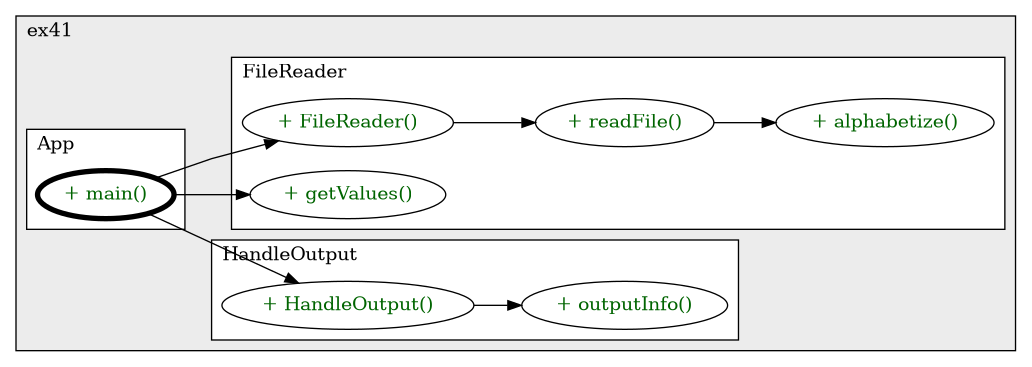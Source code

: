@startuml

/' diagram meta data start
config=CallConfiguration;
{
  "rootMethod": "ex41.App#main(String[])",
  "projectClassification": {
    "searchMode": "OpenProject", // OpenProject, AllProjects
    "includedProjects": "",
    "pathEndKeywords": "*.impl",
    "isClientPath": "",
    "isClientName": "",
    "isTestPath": "",
    "isTestName": "",
    "isMappingPath": "",
    "isMappingName": "",
    "isDataAccessPath": "",
    "isDataAccessName": "",
    "isDataStructurePath": "",
    "isDataStructureName": "",
    "isInterfaceStructuresPath": "",
    "isInterfaceStructuresName": "",
    "isEntryPointPath": "",
    "isEntryPointName": ""
  },
  "graphRestriction": {
    "classPackageExcludeFilter": "",
    "classPackageIncludeFilter": "",
    "classNameExcludeFilter": "",
    "classNameIncludeFilter": "",
    "methodNameExcludeFilter": "",
    "methodNameIncludeFilter": "",
    "removeByInheritance": "", // inheritance/annotation based filtering is done in a second step
    "removeByAnnotation": "",
    "removeByClassPackage": "", // cleanup the graph after inheritance/annotation based filtering is done
    "removeByClassName": "",
    "cutMappings": false,
    "cutEnum": false,
    "cutTests": true,
    "cutClient": true,
    "cutDataAccess": false,
    "cutInterfaceStructures": false,
    "cutDataStructures": false,
    "cutGetterAndSetter": false,
    "cutConstructors": false
  },
  "graphTraversal": {
    "forwardDepth": 3,
    "backwardDepth": 3,
    "classPackageExcludeFilter": "",
    "classPackageIncludeFilter": "",
    "classNameExcludeFilter": "",
    "classNameIncludeFilter": "",
    "methodNameExcludeFilter": "",
    "methodNameIncludeFilter": "",
    "hideMappings": false,
    "hideDataStructures": false,
    "hidePrivateMethods": true,
    "hideInterfaceCalls": true, // indirection: implementation -> interface (is hidden) -> implementation
    "onlyShowApplicationEntryPoints": false // root node is included
  },
  "details": {
    "aggregation": "GroupByClass", // ByClass, GroupByClass, None
    "showMethodParametersTypes": false,
    "showMethodParametersNames": false,
    "showMethodReturnType": false,
    "showPackageLevels": 2,
    "showCallOrder": false,
    "edgeMode": "MethodsOnly", // TypesOnly, MethodsOnly, TypesAndMethods, MethodsAndDirectTypeUsage
    "showDetailedClassStructure": false
  },
  "rootClass": "ex41.App"
}
diagram meta data end '/



digraph g {
    rankdir="LR"
    splines=polyline
    

'nodes 
subgraph cluster_3125872 { 
   	label=ex41
	labeljust=l
	fillcolor="#ececec"
	style=filled
   
   subgraph cluster_1658357721 { 
   	label=HandleOutput
	labeljust=l
	fillcolor=white
	style=filled
   
   HandleOutput3125872XXXHandleOutput1859653459[
	label="+ HandleOutput()"
	style=filled
	fillcolor=white
	tooltip="HandleOutput

null"
	fontcolor=darkgreen
];

HandleOutput3125872XXXoutputInfo0[
	label="+ outputInfo()"
	style=filled
	fillcolor=white
	tooltip="HandleOutput

null"
	fontcolor=darkgreen
];
} 

subgraph cluster_538800195 { 
   	label=FileReader
	labeljust=l
	fillcolor=white
	style=filled
   
   FileReader3125872XXXFileReader1808118735[
	label="+ FileReader()"
	style=filled
	fillcolor=white
	tooltip="FileReader

null"
	fontcolor=darkgreen
];

FileReader3125872XXXalphabetize0[
	label="+ alphabetize()"
	style=filled
	fillcolor=white
	tooltip="FileReader

null"
	fontcolor=darkgreen
];

FileReader3125872XXXgetValues0[
	label="+ getValues()"
	style=filled
	fillcolor=white
	tooltip="FileReader

null"
	fontcolor=darkgreen
];

FileReader3125872XXXreadFile0[
	label="+ readFile()"
	style=filled
	fillcolor=white
	tooltip="FileReader

null"
	fontcolor=darkgreen
];
} 

subgraph cluster_591848835 { 
   	label=App
	labeljust=l
	fillcolor=white
	style=filled
   
   App3125872XXXmain1859653459[
	label="+ main()"
	style=filled
	fillcolor=white
	tooltip="App

null"
	penwidth=4
	fontcolor=darkgreen
];
} 
} 

'edges    
App3125872XXXmain1859653459 -> FileReader3125872XXXFileReader1808118735;
App3125872XXXmain1859653459 -> FileReader3125872XXXgetValues0;
App3125872XXXmain1859653459 -> HandleOutput3125872XXXHandleOutput1859653459;
FileReader3125872XXXFileReader1808118735 -> FileReader3125872XXXreadFile0;
FileReader3125872XXXreadFile0 -> FileReader3125872XXXalphabetize0;
HandleOutput3125872XXXHandleOutput1859653459 -> HandleOutput3125872XXXoutputInfo0;
    
}
@enduml